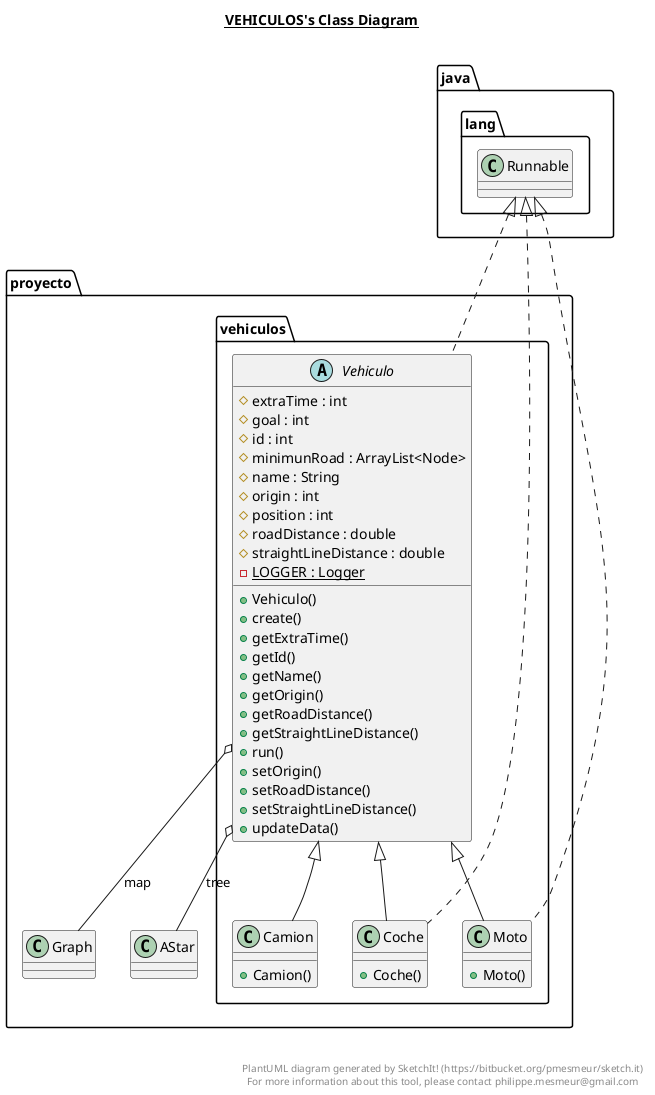 @startuml

title __VEHICULOS's Class Diagram__\n

  namespace proyecto {
    namespace vehiculos {
      class proyecto.vehiculos.Camion {
          + Camion()
      }
    }
  }
  

  namespace proyecto {
    namespace vehiculos {
      class proyecto.vehiculos.Coche {
          + Coche()
      }
    }
  }
  

  namespace proyecto {
    namespace vehiculos {
      class proyecto.vehiculos.Moto {
          + Moto()
      }
    }
  }
  

  namespace proyecto {
    namespace vehiculos {
      abstract class proyecto.vehiculos.Vehiculo {
          # extraTime : int
          # goal : int
          # id : int
          # minimunRoad : ArrayList<Node>
          # name : String
          # origin : int
          # position : int
          # roadDistance : double
          # straightLineDistance : double
          {static} - LOGGER : Logger
          + Vehiculo()
          + create()
          + getExtraTime()
          + getId()
          + getName()
          + getOrigin()
          + getRoadDistance()
          + getStraightLineDistance()
          + run()
          + setOrigin()
          + setRoadDistance()
          + setStraightLineDistance()
          + updateData()
      }
    }
  }
  

  proyecto.vehiculos.Camion -up-|> proyecto.vehiculos.Vehiculo
  proyecto.vehiculos.Coche .up.|> java.lang.Runnable
  proyecto.vehiculos.Coche -up-|> proyecto.vehiculos.Vehiculo
  proyecto.vehiculos.Moto .up.|> java.lang.Runnable
  proyecto.vehiculos.Moto -up-|> proyecto.vehiculos.Vehiculo
  proyecto.vehiculos.Vehiculo .up.|> java.lang.Runnable
  proyecto.vehiculos.Vehiculo o-- proyecto.Graph : map
  proyecto.vehiculos.Vehiculo o-- proyecto.AStar : tree


right footer


PlantUML diagram generated by SketchIt! (https://bitbucket.org/pmesmeur/sketch.it)
For more information about this tool, please contact philippe.mesmeur@gmail.com
endfooter

@enduml
